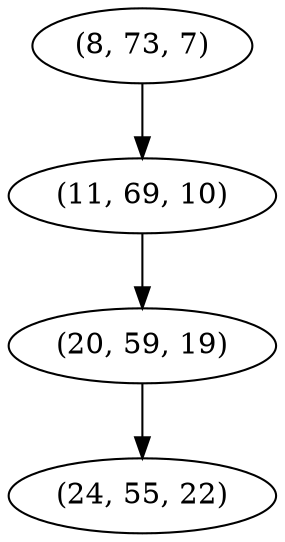 digraph tree {
    "(8, 73, 7)";
    "(11, 69, 10)";
    "(20, 59, 19)";
    "(24, 55, 22)";
    "(8, 73, 7)" -> "(11, 69, 10)";
    "(11, 69, 10)" -> "(20, 59, 19)";
    "(20, 59, 19)" -> "(24, 55, 22)";
}
